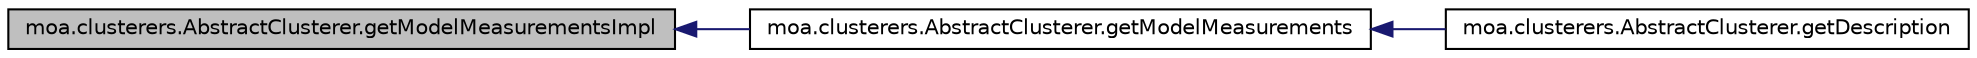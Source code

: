 digraph G
{
  edge [fontname="Helvetica",fontsize="10",labelfontname="Helvetica",labelfontsize="10"];
  node [fontname="Helvetica",fontsize="10",shape=record];
  rankdir=LR;
  Node1 [label="moa.clusterers.AbstractClusterer.getModelMeasurementsImpl",height=0.2,width=0.4,color="black", fillcolor="grey75", style="filled" fontcolor="black"];
  Node1 -> Node2 [dir=back,color="midnightblue",fontsize="10",style="solid",fontname="Helvetica"];
  Node2 [label="moa.clusterers.AbstractClusterer.getModelMeasurements",height=0.2,width=0.4,color="black", fillcolor="white", style="filled",URL="$classmoa_1_1clusterers_1_1AbstractClusterer.html#a4fad387f6c2a2a03dd2e2362978008b2"];
  Node2 -> Node3 [dir=back,color="midnightblue",fontsize="10",style="solid",fontname="Helvetica"];
  Node3 [label="moa.clusterers.AbstractClusterer.getDescription",height=0.2,width=0.4,color="black", fillcolor="white", style="filled",URL="$classmoa_1_1clusterers_1_1AbstractClusterer.html#aecb6d00c7dadc3cea0a752820604e910",tooltip="Returns a string representation of this object."];
}
